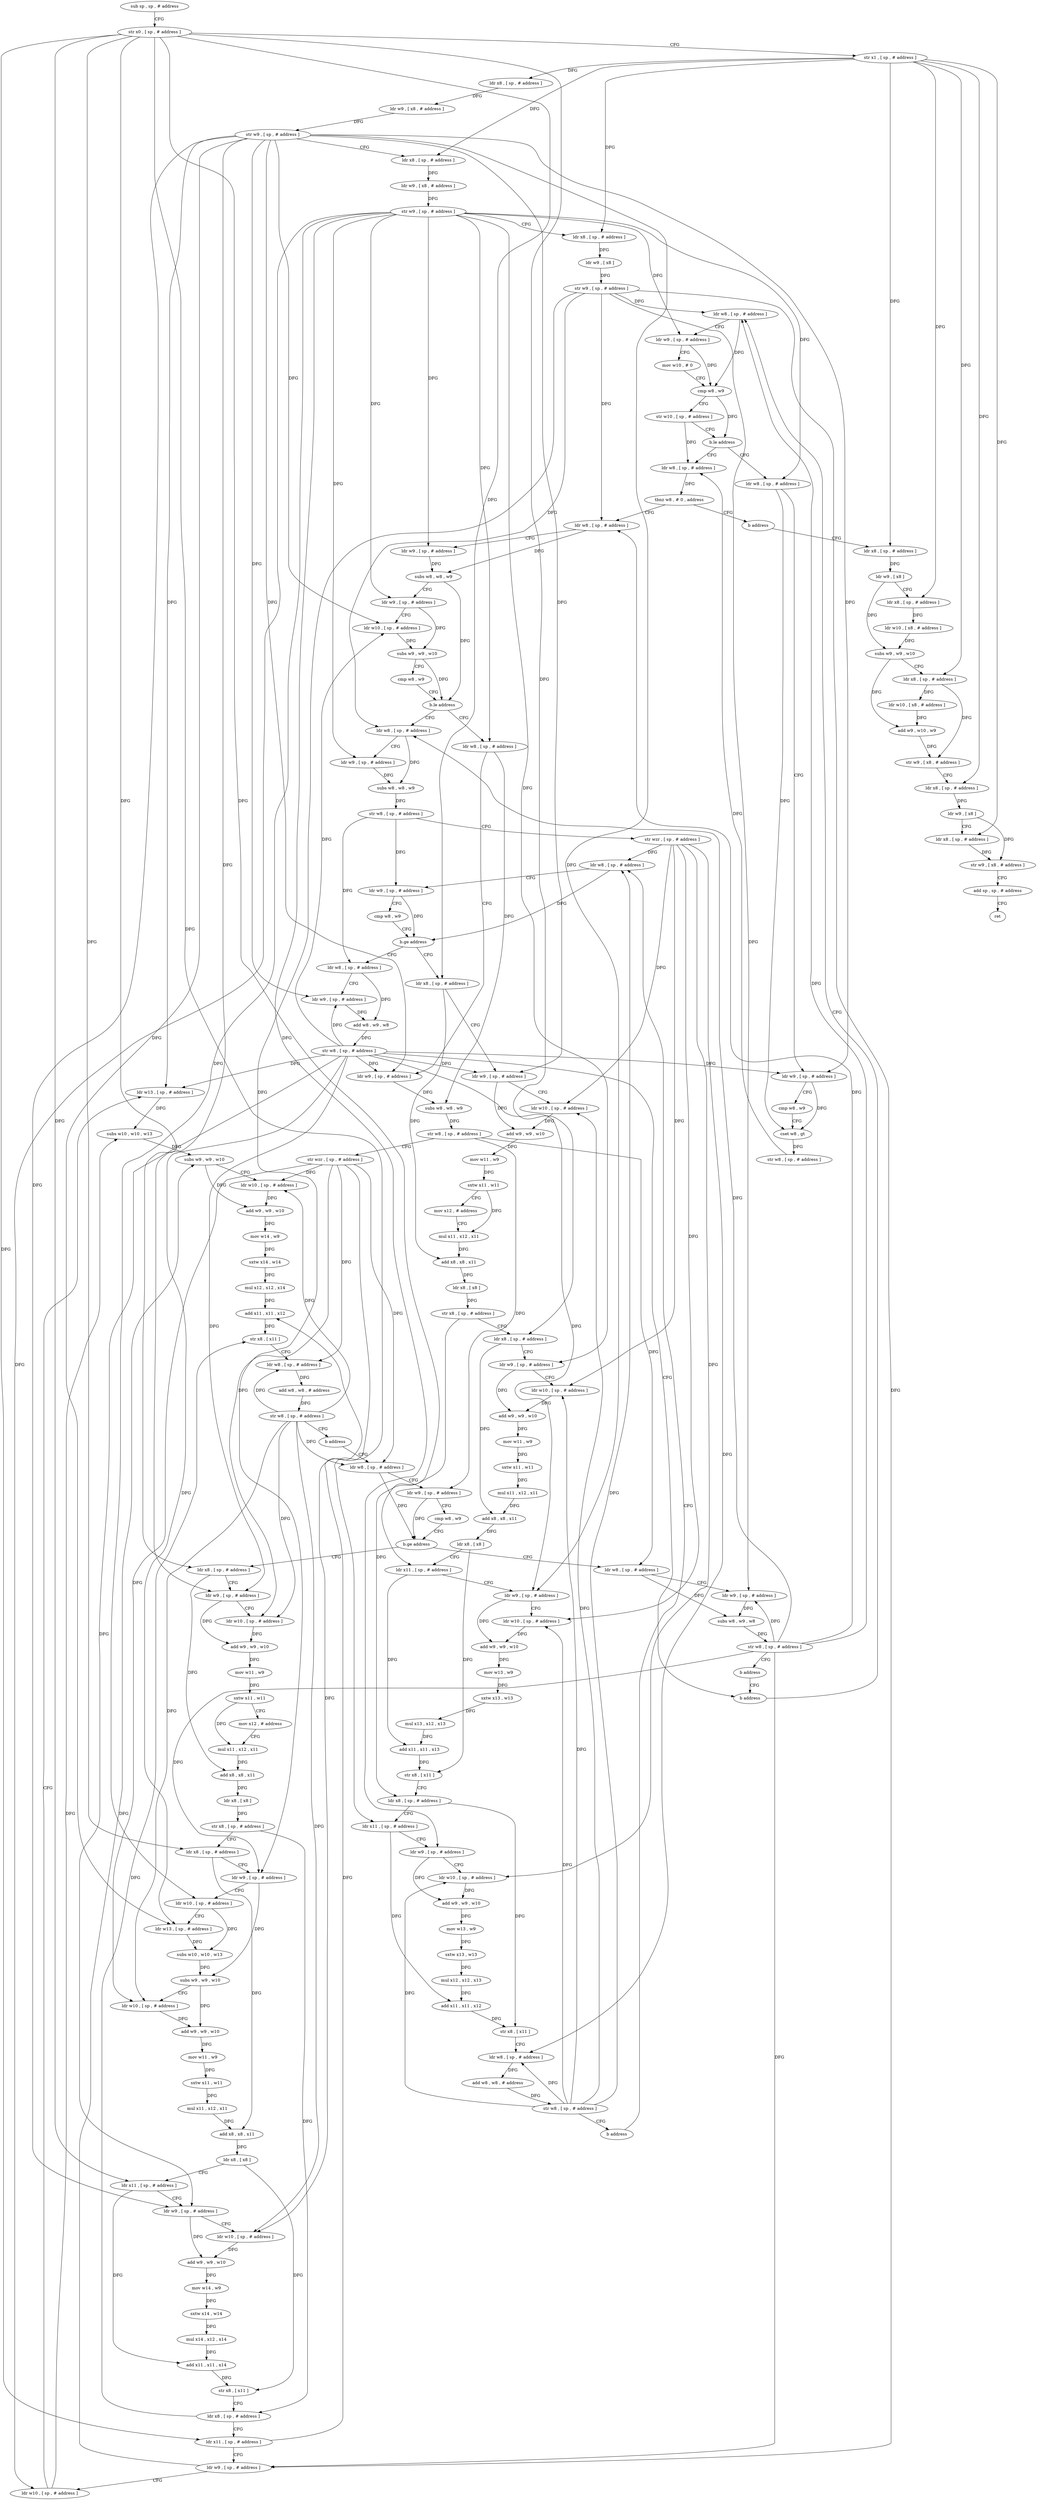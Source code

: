 digraph "func" {
"4217092" [label = "sub sp , sp , # address" ]
"4217096" [label = "str x0 , [ sp , # address ]" ]
"4217100" [label = "str x1 , [ sp , # address ]" ]
"4217104" [label = "ldr x8 , [ sp , # address ]" ]
"4217108" [label = "ldr w9 , [ x8 , # address ]" ]
"4217112" [label = "str w9 , [ sp , # address ]" ]
"4217116" [label = "ldr x8 , [ sp , # address ]" ]
"4217120" [label = "ldr w9 , [ x8 , # address ]" ]
"4217124" [label = "str w9 , [ sp , # address ]" ]
"4217128" [label = "ldr x8 , [ sp , # address ]" ]
"4217132" [label = "ldr w9 , [ x8 ]" ]
"4217136" [label = "str w9 , [ sp , # address ]" ]
"4217140" [label = "ldr w8 , [ sp , # address ]" ]
"4217184" [label = "ldr w8 , [ sp , # address ]" ]
"4217188" [label = "tbnz w8 , # 0 , address" ]
"4217196" [label = "ldr w8 , [ sp , # address ]" ]
"4217192" [label = "b address" ]
"4217164" [label = "ldr w8 , [ sp , # address ]" ]
"4217168" [label = "ldr w9 , [ sp , # address ]" ]
"4217172" [label = "cmp w8 , w9" ]
"4217176" [label = "cset w8 , gt" ]
"4217180" [label = "str w8 , [ sp , # address ]" ]
"4217200" [label = "ldr w9 , [ sp , # address ]" ]
"4217204" [label = "subs w8 , w8 , w9" ]
"4217208" [label = "ldr w9 , [ sp , # address ]" ]
"4217212" [label = "ldr w10 , [ sp , # address ]" ]
"4217216" [label = "subs w9 , w9 , w10" ]
"4217220" [label = "cmp w8 , w9" ]
"4217224" [label = "b.le address" ]
"4217488" [label = "ldr w8 , [ sp , # address ]" ]
"4217228" [label = "ldr w8 , [ sp , # address ]" ]
"4217716" [label = "ldr x8 , [ sp , # address ]" ]
"4217492" [label = "ldr w9 , [ sp , # address ]" ]
"4217496" [label = "subs w8 , w8 , w9" ]
"4217500" [label = "str w8 , [ sp , # address ]" ]
"4217504" [label = "str wzr , [ sp , # address ]" ]
"4217508" [label = "ldr w8 , [ sp , # address ]" ]
"4217232" [label = "ldr w9 , [ sp , # address ]" ]
"4217236" [label = "subs w8 , w8 , w9" ]
"4217240" [label = "str w8 , [ sp , # address ]" ]
"4217244" [label = "str wzr , [ sp , # address ]" ]
"4217248" [label = "ldr w8 , [ sp , # address ]" ]
"4217720" [label = "ldr w9 , [ x8 ]" ]
"4217724" [label = "ldr x8 , [ sp , # address ]" ]
"4217728" [label = "ldr w10 , [ x8 , # address ]" ]
"4217732" [label = "subs w9 , w9 , w10" ]
"4217736" [label = "ldr x8 , [ sp , # address ]" ]
"4217740" [label = "ldr w10 , [ x8 , # address ]" ]
"4217744" [label = "add w9 , w10 , w9" ]
"4217748" [label = "str w9 , [ x8 , # address ]" ]
"4217752" [label = "ldr x8 , [ sp , # address ]" ]
"4217756" [label = "ldr w9 , [ x8 ]" ]
"4217760" [label = "ldr x8 , [ sp , # address ]" ]
"4217764" [label = "str w9 , [ x8 , # address ]" ]
"4217768" [label = "add sp , sp , # address" ]
"4217772" [label = "ret" ]
"4217696" [label = "ldr w8 , [ sp , # address ]" ]
"4217700" [label = "ldr w9 , [ sp , # address ]" ]
"4217704" [label = "add w8 , w9 , w8" ]
"4217708" [label = "str w8 , [ sp , # address ]" ]
"4217712" [label = "b address" ]
"4217524" [label = "ldr x8 , [ sp , # address ]" ]
"4217528" [label = "ldr w9 , [ sp , # address ]" ]
"4217532" [label = "ldr w10 , [ sp , # address ]" ]
"4217536" [label = "add w9 , w9 , w10" ]
"4217540" [label = "mov w11 , w9" ]
"4217544" [label = "sxtw x11 , w11" ]
"4217548" [label = "mov x12 , # address" ]
"4217552" [label = "mul x11 , x12 , x11" ]
"4217556" [label = "add x8 , x8 , x11" ]
"4217560" [label = "ldr x8 , [ x8 ]" ]
"4217564" [label = "str x8 , [ sp , # address ]" ]
"4217568" [label = "ldr x8 , [ sp , # address ]" ]
"4217572" [label = "ldr w9 , [ sp , # address ]" ]
"4217576" [label = "ldr w10 , [ sp , # address ]" ]
"4217580" [label = "add w9 , w9 , w10" ]
"4217584" [label = "mov w11 , w9" ]
"4217588" [label = "sxtw x11 , w11" ]
"4217592" [label = "mul x11 , x12 , x11" ]
"4217596" [label = "add x8 , x8 , x11" ]
"4217600" [label = "ldr x8 , [ x8 ]" ]
"4217604" [label = "ldr x11 , [ sp , # address ]" ]
"4217608" [label = "ldr w9 , [ sp , # address ]" ]
"4217612" [label = "ldr w10 , [ sp , # address ]" ]
"4217616" [label = "add w9 , w9 , w10" ]
"4217620" [label = "mov w13 , w9" ]
"4217624" [label = "sxtw x13 , w13" ]
"4217628" [label = "mul x13 , x12 , x13" ]
"4217632" [label = "add x11 , x11 , x13" ]
"4217636" [label = "str x8 , [ x11 ]" ]
"4217640" [label = "ldr x8 , [ sp , # address ]" ]
"4217644" [label = "ldr x11 , [ sp , # address ]" ]
"4217648" [label = "ldr w9 , [ sp , # address ]" ]
"4217652" [label = "ldr w10 , [ sp , # address ]" ]
"4217656" [label = "add w9 , w9 , w10" ]
"4217660" [label = "mov w13 , w9" ]
"4217664" [label = "sxtw x13 , w13" ]
"4217668" [label = "mul x12 , x12 , x13" ]
"4217672" [label = "add x11 , x11 , x12" ]
"4217676" [label = "str x8 , [ x11 ]" ]
"4217680" [label = "ldr w8 , [ sp , # address ]" ]
"4217684" [label = "add w8 , w8 , # address" ]
"4217688" [label = "str w8 , [ sp , # address ]" ]
"4217692" [label = "b address" ]
"4217468" [label = "ldr w8 , [ sp , # address ]" ]
"4217472" [label = "ldr w9 , [ sp , # address ]" ]
"4217476" [label = "subs w8 , w9 , w8" ]
"4217480" [label = "str w8 , [ sp , # address ]" ]
"4217484" [label = "b address" ]
"4217264" [label = "ldr x8 , [ sp , # address ]" ]
"4217268" [label = "ldr w9 , [ sp , # address ]" ]
"4217272" [label = "ldr w10 , [ sp , # address ]" ]
"4217276" [label = "add w9 , w9 , w10" ]
"4217280" [label = "mov w11 , w9" ]
"4217284" [label = "sxtw x11 , w11" ]
"4217288" [label = "mov x12 , # address" ]
"4217292" [label = "mul x11 , x12 , x11" ]
"4217296" [label = "add x8 , x8 , x11" ]
"4217300" [label = "ldr x8 , [ x8 ]" ]
"4217304" [label = "str x8 , [ sp , # address ]" ]
"4217308" [label = "ldr x8 , [ sp , # address ]" ]
"4217312" [label = "ldr w9 , [ sp , # address ]" ]
"4217316" [label = "ldr w10 , [ sp , # address ]" ]
"4217320" [label = "ldr w13 , [ sp , # address ]" ]
"4217324" [label = "subs w10 , w10 , w13" ]
"4217328" [label = "subs w9 , w9 , w10" ]
"4217332" [label = "ldr w10 , [ sp , # address ]" ]
"4217336" [label = "add w9 , w9 , w10" ]
"4217340" [label = "mov w11 , w9" ]
"4217344" [label = "sxtw x11 , w11" ]
"4217348" [label = "mul x11 , x12 , x11" ]
"4217352" [label = "add x8 , x8 , x11" ]
"4217356" [label = "ldr x8 , [ x8 ]" ]
"4217360" [label = "ldr x11 , [ sp , # address ]" ]
"4217364" [label = "ldr w9 , [ sp , # address ]" ]
"4217368" [label = "ldr w10 , [ sp , # address ]" ]
"4217372" [label = "add w9 , w9 , w10" ]
"4217376" [label = "mov w14 , w9" ]
"4217380" [label = "sxtw x14 , w14" ]
"4217384" [label = "mul x14 , x12 , x14" ]
"4217388" [label = "add x11 , x11 , x14" ]
"4217392" [label = "str x8 , [ x11 ]" ]
"4217396" [label = "ldr x8 , [ sp , # address ]" ]
"4217400" [label = "ldr x11 , [ sp , # address ]" ]
"4217404" [label = "ldr w9 , [ sp , # address ]" ]
"4217408" [label = "ldr w10 , [ sp , # address ]" ]
"4217412" [label = "ldr w13 , [ sp , # address ]" ]
"4217416" [label = "subs w10 , w10 , w13" ]
"4217420" [label = "subs w9 , w9 , w10" ]
"4217424" [label = "ldr w10 , [ sp , # address ]" ]
"4217428" [label = "add w9 , w9 , w10" ]
"4217432" [label = "mov w14 , w9" ]
"4217436" [label = "sxtw x14 , w14" ]
"4217440" [label = "mul x12 , x12 , x14" ]
"4217444" [label = "add x11 , x11 , x12" ]
"4217448" [label = "str x8 , [ x11 ]" ]
"4217452" [label = "ldr w8 , [ sp , # address ]" ]
"4217456" [label = "add w8 , w8 , # address" ]
"4217460" [label = "str w8 , [ sp , # address ]" ]
"4217464" [label = "b address" ]
"4217144" [label = "ldr w9 , [ sp , # address ]" ]
"4217148" [label = "mov w10 , # 0" ]
"4217152" [label = "cmp w8 , w9" ]
"4217156" [label = "str w10 , [ sp , # address ]" ]
"4217160" [label = "b.le address" ]
"4217512" [label = "ldr w9 , [ sp , # address ]" ]
"4217516" [label = "cmp w8 , w9" ]
"4217520" [label = "b.ge address" ]
"4217252" [label = "ldr w9 , [ sp , # address ]" ]
"4217256" [label = "cmp w8 , w9" ]
"4217260" [label = "b.ge address" ]
"4217092" -> "4217096" [ label = "CFG" ]
"4217096" -> "4217100" [ label = "CFG" ]
"4217096" -> "4217524" [ label = "DFG" ]
"4217096" -> "4217568" [ label = "DFG" ]
"4217096" -> "4217604" [ label = "DFG" ]
"4217096" -> "4217644" [ label = "DFG" ]
"4217096" -> "4217264" [ label = "DFG" ]
"4217096" -> "4217308" [ label = "DFG" ]
"4217096" -> "4217360" [ label = "DFG" ]
"4217096" -> "4217400" [ label = "DFG" ]
"4217100" -> "4217104" [ label = "DFG" ]
"4217100" -> "4217116" [ label = "DFG" ]
"4217100" -> "4217128" [ label = "DFG" ]
"4217100" -> "4217716" [ label = "DFG" ]
"4217100" -> "4217724" [ label = "DFG" ]
"4217100" -> "4217736" [ label = "DFG" ]
"4217100" -> "4217752" [ label = "DFG" ]
"4217100" -> "4217760" [ label = "DFG" ]
"4217104" -> "4217108" [ label = "DFG" ]
"4217108" -> "4217112" [ label = "DFG" ]
"4217112" -> "4217116" [ label = "CFG" ]
"4217112" -> "4217168" [ label = "DFG" ]
"4217112" -> "4217212" [ label = "DFG" ]
"4217112" -> "4217232" [ label = "DFG" ]
"4217112" -> "4217700" [ label = "DFG" ]
"4217112" -> "4217528" [ label = "DFG" ]
"4217112" -> "4217608" [ label = "DFG" ]
"4217112" -> "4217268" [ label = "DFG" ]
"4217112" -> "4217320" [ label = "DFG" ]
"4217112" -> "4217364" [ label = "DFG" ]
"4217112" -> "4217412" [ label = "DFG" ]
"4217116" -> "4217120" [ label = "DFG" ]
"4217120" -> "4217124" [ label = "DFG" ]
"4217124" -> "4217128" [ label = "CFG" ]
"4217124" -> "4217144" [ label = "DFG" ]
"4217124" -> "4217164" [ label = "DFG" ]
"4217124" -> "4217200" [ label = "DFG" ]
"4217124" -> "4217208" [ label = "DFG" ]
"4217124" -> "4217492" [ label = "DFG" ]
"4217124" -> "4217228" [ label = "DFG" ]
"4217124" -> "4217572" [ label = "DFG" ]
"4217124" -> "4217648" [ label = "DFG" ]
"4217124" -> "4217316" [ label = "DFG" ]
"4217124" -> "4217408" [ label = "DFG" ]
"4217128" -> "4217132" [ label = "DFG" ]
"4217132" -> "4217136" [ label = "DFG" ]
"4217136" -> "4217140" [ label = "DFG" ]
"4217136" -> "4217196" [ label = "DFG" ]
"4217136" -> "4217488" [ label = "DFG" ]
"4217136" -> "4217472" [ label = "DFG" ]
"4217136" -> "4217312" [ label = "DFG" ]
"4217136" -> "4217404" [ label = "DFG" ]
"4217140" -> "4217144" [ label = "CFG" ]
"4217140" -> "4217152" [ label = "DFG" ]
"4217184" -> "4217188" [ label = "DFG" ]
"4217188" -> "4217196" [ label = "CFG" ]
"4217188" -> "4217192" [ label = "CFG" ]
"4217196" -> "4217200" [ label = "CFG" ]
"4217196" -> "4217204" [ label = "DFG" ]
"4217192" -> "4217716" [ label = "CFG" ]
"4217164" -> "4217168" [ label = "CFG" ]
"4217164" -> "4217176" [ label = "DFG" ]
"4217168" -> "4217172" [ label = "CFG" ]
"4217168" -> "4217176" [ label = "DFG" ]
"4217172" -> "4217176" [ label = "CFG" ]
"4217176" -> "4217180" [ label = "DFG" ]
"4217180" -> "4217184" [ label = "DFG" ]
"4217200" -> "4217204" [ label = "DFG" ]
"4217204" -> "4217208" [ label = "CFG" ]
"4217204" -> "4217224" [ label = "DFG" ]
"4217208" -> "4217212" [ label = "CFG" ]
"4217208" -> "4217216" [ label = "DFG" ]
"4217212" -> "4217216" [ label = "DFG" ]
"4217216" -> "4217220" [ label = "CFG" ]
"4217216" -> "4217224" [ label = "DFG" ]
"4217220" -> "4217224" [ label = "CFG" ]
"4217224" -> "4217488" [ label = "CFG" ]
"4217224" -> "4217228" [ label = "CFG" ]
"4217488" -> "4217492" [ label = "CFG" ]
"4217488" -> "4217496" [ label = "DFG" ]
"4217228" -> "4217232" [ label = "CFG" ]
"4217228" -> "4217236" [ label = "DFG" ]
"4217716" -> "4217720" [ label = "DFG" ]
"4217492" -> "4217496" [ label = "DFG" ]
"4217496" -> "4217500" [ label = "DFG" ]
"4217500" -> "4217504" [ label = "CFG" ]
"4217500" -> "4217512" [ label = "DFG" ]
"4217500" -> "4217696" [ label = "DFG" ]
"4217504" -> "4217508" [ label = "DFG" ]
"4217504" -> "4217532" [ label = "DFG" ]
"4217504" -> "4217576" [ label = "DFG" ]
"4217504" -> "4217612" [ label = "DFG" ]
"4217504" -> "4217652" [ label = "DFG" ]
"4217504" -> "4217680" [ label = "DFG" ]
"4217508" -> "4217512" [ label = "CFG" ]
"4217508" -> "4217520" [ label = "DFG" ]
"4217232" -> "4217236" [ label = "DFG" ]
"4217236" -> "4217240" [ label = "DFG" ]
"4217240" -> "4217244" [ label = "CFG" ]
"4217240" -> "4217252" [ label = "DFG" ]
"4217240" -> "4217468" [ label = "DFG" ]
"4217244" -> "4217248" [ label = "DFG" ]
"4217244" -> "4217272" [ label = "DFG" ]
"4217244" -> "4217332" [ label = "DFG" ]
"4217244" -> "4217368" [ label = "DFG" ]
"4217244" -> "4217424" [ label = "DFG" ]
"4217244" -> "4217452" [ label = "DFG" ]
"4217248" -> "4217252" [ label = "CFG" ]
"4217248" -> "4217260" [ label = "DFG" ]
"4217720" -> "4217724" [ label = "CFG" ]
"4217720" -> "4217732" [ label = "DFG" ]
"4217724" -> "4217728" [ label = "DFG" ]
"4217728" -> "4217732" [ label = "DFG" ]
"4217732" -> "4217736" [ label = "CFG" ]
"4217732" -> "4217744" [ label = "DFG" ]
"4217736" -> "4217740" [ label = "DFG" ]
"4217736" -> "4217748" [ label = "DFG" ]
"4217740" -> "4217744" [ label = "DFG" ]
"4217744" -> "4217748" [ label = "DFG" ]
"4217748" -> "4217752" [ label = "CFG" ]
"4217752" -> "4217756" [ label = "DFG" ]
"4217756" -> "4217760" [ label = "CFG" ]
"4217756" -> "4217764" [ label = "DFG" ]
"4217760" -> "4217764" [ label = "DFG" ]
"4217764" -> "4217768" [ label = "CFG" ]
"4217768" -> "4217772" [ label = "CFG" ]
"4217696" -> "4217700" [ label = "CFG" ]
"4217696" -> "4217704" [ label = "DFG" ]
"4217700" -> "4217704" [ label = "DFG" ]
"4217704" -> "4217708" [ label = "DFG" ]
"4217708" -> "4217712" [ label = "CFG" ]
"4217708" -> "4217168" [ label = "DFG" ]
"4217708" -> "4217212" [ label = "DFG" ]
"4217708" -> "4217232" [ label = "DFG" ]
"4217708" -> "4217700" [ label = "DFG" ]
"4217708" -> "4217528" [ label = "DFG" ]
"4217708" -> "4217608" [ label = "DFG" ]
"4217708" -> "4217268" [ label = "DFG" ]
"4217708" -> "4217320" [ label = "DFG" ]
"4217708" -> "4217364" [ label = "DFG" ]
"4217708" -> "4217412" [ label = "DFG" ]
"4217712" -> "4217140" [ label = "CFG" ]
"4217524" -> "4217528" [ label = "CFG" ]
"4217524" -> "4217556" [ label = "DFG" ]
"4217528" -> "4217532" [ label = "CFG" ]
"4217528" -> "4217536" [ label = "DFG" ]
"4217532" -> "4217536" [ label = "DFG" ]
"4217536" -> "4217540" [ label = "DFG" ]
"4217540" -> "4217544" [ label = "DFG" ]
"4217544" -> "4217548" [ label = "CFG" ]
"4217544" -> "4217552" [ label = "DFG" ]
"4217548" -> "4217552" [ label = "CFG" ]
"4217552" -> "4217556" [ label = "DFG" ]
"4217556" -> "4217560" [ label = "DFG" ]
"4217560" -> "4217564" [ label = "DFG" ]
"4217564" -> "4217568" [ label = "CFG" ]
"4217564" -> "4217640" [ label = "DFG" ]
"4217568" -> "4217572" [ label = "CFG" ]
"4217568" -> "4217596" [ label = "DFG" ]
"4217572" -> "4217576" [ label = "CFG" ]
"4217572" -> "4217580" [ label = "DFG" ]
"4217576" -> "4217580" [ label = "DFG" ]
"4217580" -> "4217584" [ label = "DFG" ]
"4217584" -> "4217588" [ label = "DFG" ]
"4217588" -> "4217592" [ label = "DFG" ]
"4217592" -> "4217596" [ label = "DFG" ]
"4217596" -> "4217600" [ label = "DFG" ]
"4217600" -> "4217604" [ label = "CFG" ]
"4217600" -> "4217636" [ label = "DFG" ]
"4217604" -> "4217608" [ label = "CFG" ]
"4217604" -> "4217632" [ label = "DFG" ]
"4217608" -> "4217612" [ label = "CFG" ]
"4217608" -> "4217616" [ label = "DFG" ]
"4217612" -> "4217616" [ label = "DFG" ]
"4217616" -> "4217620" [ label = "DFG" ]
"4217620" -> "4217624" [ label = "DFG" ]
"4217624" -> "4217628" [ label = "DFG" ]
"4217628" -> "4217632" [ label = "DFG" ]
"4217632" -> "4217636" [ label = "DFG" ]
"4217636" -> "4217640" [ label = "CFG" ]
"4217640" -> "4217644" [ label = "CFG" ]
"4217640" -> "4217676" [ label = "DFG" ]
"4217644" -> "4217648" [ label = "CFG" ]
"4217644" -> "4217672" [ label = "DFG" ]
"4217648" -> "4217652" [ label = "CFG" ]
"4217648" -> "4217656" [ label = "DFG" ]
"4217652" -> "4217656" [ label = "DFG" ]
"4217656" -> "4217660" [ label = "DFG" ]
"4217660" -> "4217664" [ label = "DFG" ]
"4217664" -> "4217668" [ label = "DFG" ]
"4217668" -> "4217672" [ label = "DFG" ]
"4217672" -> "4217676" [ label = "DFG" ]
"4217676" -> "4217680" [ label = "CFG" ]
"4217680" -> "4217684" [ label = "DFG" ]
"4217684" -> "4217688" [ label = "DFG" ]
"4217688" -> "4217692" [ label = "CFG" ]
"4217688" -> "4217508" [ label = "DFG" ]
"4217688" -> "4217532" [ label = "DFG" ]
"4217688" -> "4217576" [ label = "DFG" ]
"4217688" -> "4217612" [ label = "DFG" ]
"4217688" -> "4217652" [ label = "DFG" ]
"4217688" -> "4217680" [ label = "DFG" ]
"4217692" -> "4217508" [ label = "CFG" ]
"4217468" -> "4217472" [ label = "CFG" ]
"4217468" -> "4217476" [ label = "DFG" ]
"4217472" -> "4217476" [ label = "DFG" ]
"4217476" -> "4217480" [ label = "DFG" ]
"4217480" -> "4217484" [ label = "CFG" ]
"4217480" -> "4217140" [ label = "DFG" ]
"4217480" -> "4217196" [ label = "DFG" ]
"4217480" -> "4217488" [ label = "DFG" ]
"4217480" -> "4217472" [ label = "DFG" ]
"4217480" -> "4217312" [ label = "DFG" ]
"4217480" -> "4217404" [ label = "DFG" ]
"4217484" -> "4217712" [ label = "CFG" ]
"4217264" -> "4217268" [ label = "CFG" ]
"4217264" -> "4217296" [ label = "DFG" ]
"4217268" -> "4217272" [ label = "CFG" ]
"4217268" -> "4217276" [ label = "DFG" ]
"4217272" -> "4217276" [ label = "DFG" ]
"4217276" -> "4217280" [ label = "DFG" ]
"4217280" -> "4217284" [ label = "DFG" ]
"4217284" -> "4217288" [ label = "CFG" ]
"4217284" -> "4217292" [ label = "DFG" ]
"4217288" -> "4217292" [ label = "CFG" ]
"4217292" -> "4217296" [ label = "DFG" ]
"4217296" -> "4217300" [ label = "DFG" ]
"4217300" -> "4217304" [ label = "DFG" ]
"4217304" -> "4217308" [ label = "CFG" ]
"4217304" -> "4217396" [ label = "DFG" ]
"4217308" -> "4217312" [ label = "CFG" ]
"4217308" -> "4217352" [ label = "DFG" ]
"4217312" -> "4217316" [ label = "CFG" ]
"4217312" -> "4217328" [ label = "DFG" ]
"4217316" -> "4217320" [ label = "CFG" ]
"4217316" -> "4217324" [ label = "DFG" ]
"4217320" -> "4217324" [ label = "DFG" ]
"4217324" -> "4217328" [ label = "DFG" ]
"4217328" -> "4217332" [ label = "CFG" ]
"4217328" -> "4217336" [ label = "DFG" ]
"4217332" -> "4217336" [ label = "DFG" ]
"4217336" -> "4217340" [ label = "DFG" ]
"4217340" -> "4217344" [ label = "DFG" ]
"4217344" -> "4217348" [ label = "DFG" ]
"4217348" -> "4217352" [ label = "DFG" ]
"4217352" -> "4217356" [ label = "DFG" ]
"4217356" -> "4217360" [ label = "CFG" ]
"4217356" -> "4217392" [ label = "DFG" ]
"4217360" -> "4217364" [ label = "CFG" ]
"4217360" -> "4217388" [ label = "DFG" ]
"4217364" -> "4217368" [ label = "CFG" ]
"4217364" -> "4217372" [ label = "DFG" ]
"4217368" -> "4217372" [ label = "DFG" ]
"4217372" -> "4217376" [ label = "DFG" ]
"4217376" -> "4217380" [ label = "DFG" ]
"4217380" -> "4217384" [ label = "DFG" ]
"4217384" -> "4217388" [ label = "DFG" ]
"4217388" -> "4217392" [ label = "DFG" ]
"4217392" -> "4217396" [ label = "CFG" ]
"4217396" -> "4217400" [ label = "CFG" ]
"4217396" -> "4217448" [ label = "DFG" ]
"4217400" -> "4217404" [ label = "CFG" ]
"4217400" -> "4217444" [ label = "DFG" ]
"4217404" -> "4217408" [ label = "CFG" ]
"4217404" -> "4217420" [ label = "DFG" ]
"4217408" -> "4217412" [ label = "CFG" ]
"4217408" -> "4217416" [ label = "DFG" ]
"4217412" -> "4217416" [ label = "DFG" ]
"4217416" -> "4217420" [ label = "DFG" ]
"4217420" -> "4217424" [ label = "CFG" ]
"4217420" -> "4217428" [ label = "DFG" ]
"4217424" -> "4217428" [ label = "DFG" ]
"4217428" -> "4217432" [ label = "DFG" ]
"4217432" -> "4217436" [ label = "DFG" ]
"4217436" -> "4217440" [ label = "DFG" ]
"4217440" -> "4217444" [ label = "DFG" ]
"4217444" -> "4217448" [ label = "DFG" ]
"4217448" -> "4217452" [ label = "CFG" ]
"4217452" -> "4217456" [ label = "DFG" ]
"4217456" -> "4217460" [ label = "DFG" ]
"4217460" -> "4217464" [ label = "CFG" ]
"4217460" -> "4217248" [ label = "DFG" ]
"4217460" -> "4217272" [ label = "DFG" ]
"4217460" -> "4217332" [ label = "DFG" ]
"4217460" -> "4217368" [ label = "DFG" ]
"4217460" -> "4217424" [ label = "DFG" ]
"4217460" -> "4217452" [ label = "DFG" ]
"4217464" -> "4217248" [ label = "CFG" ]
"4217144" -> "4217148" [ label = "CFG" ]
"4217144" -> "4217152" [ label = "DFG" ]
"4217148" -> "4217152" [ label = "CFG" ]
"4217152" -> "4217156" [ label = "CFG" ]
"4217152" -> "4217160" [ label = "DFG" ]
"4217156" -> "4217160" [ label = "CFG" ]
"4217156" -> "4217184" [ label = "DFG" ]
"4217160" -> "4217184" [ label = "CFG" ]
"4217160" -> "4217164" [ label = "CFG" ]
"4217512" -> "4217516" [ label = "CFG" ]
"4217512" -> "4217520" [ label = "DFG" ]
"4217516" -> "4217520" [ label = "CFG" ]
"4217520" -> "4217696" [ label = "CFG" ]
"4217520" -> "4217524" [ label = "CFG" ]
"4217252" -> "4217256" [ label = "CFG" ]
"4217252" -> "4217260" [ label = "DFG" ]
"4217256" -> "4217260" [ label = "CFG" ]
"4217260" -> "4217468" [ label = "CFG" ]
"4217260" -> "4217264" [ label = "CFG" ]
}
